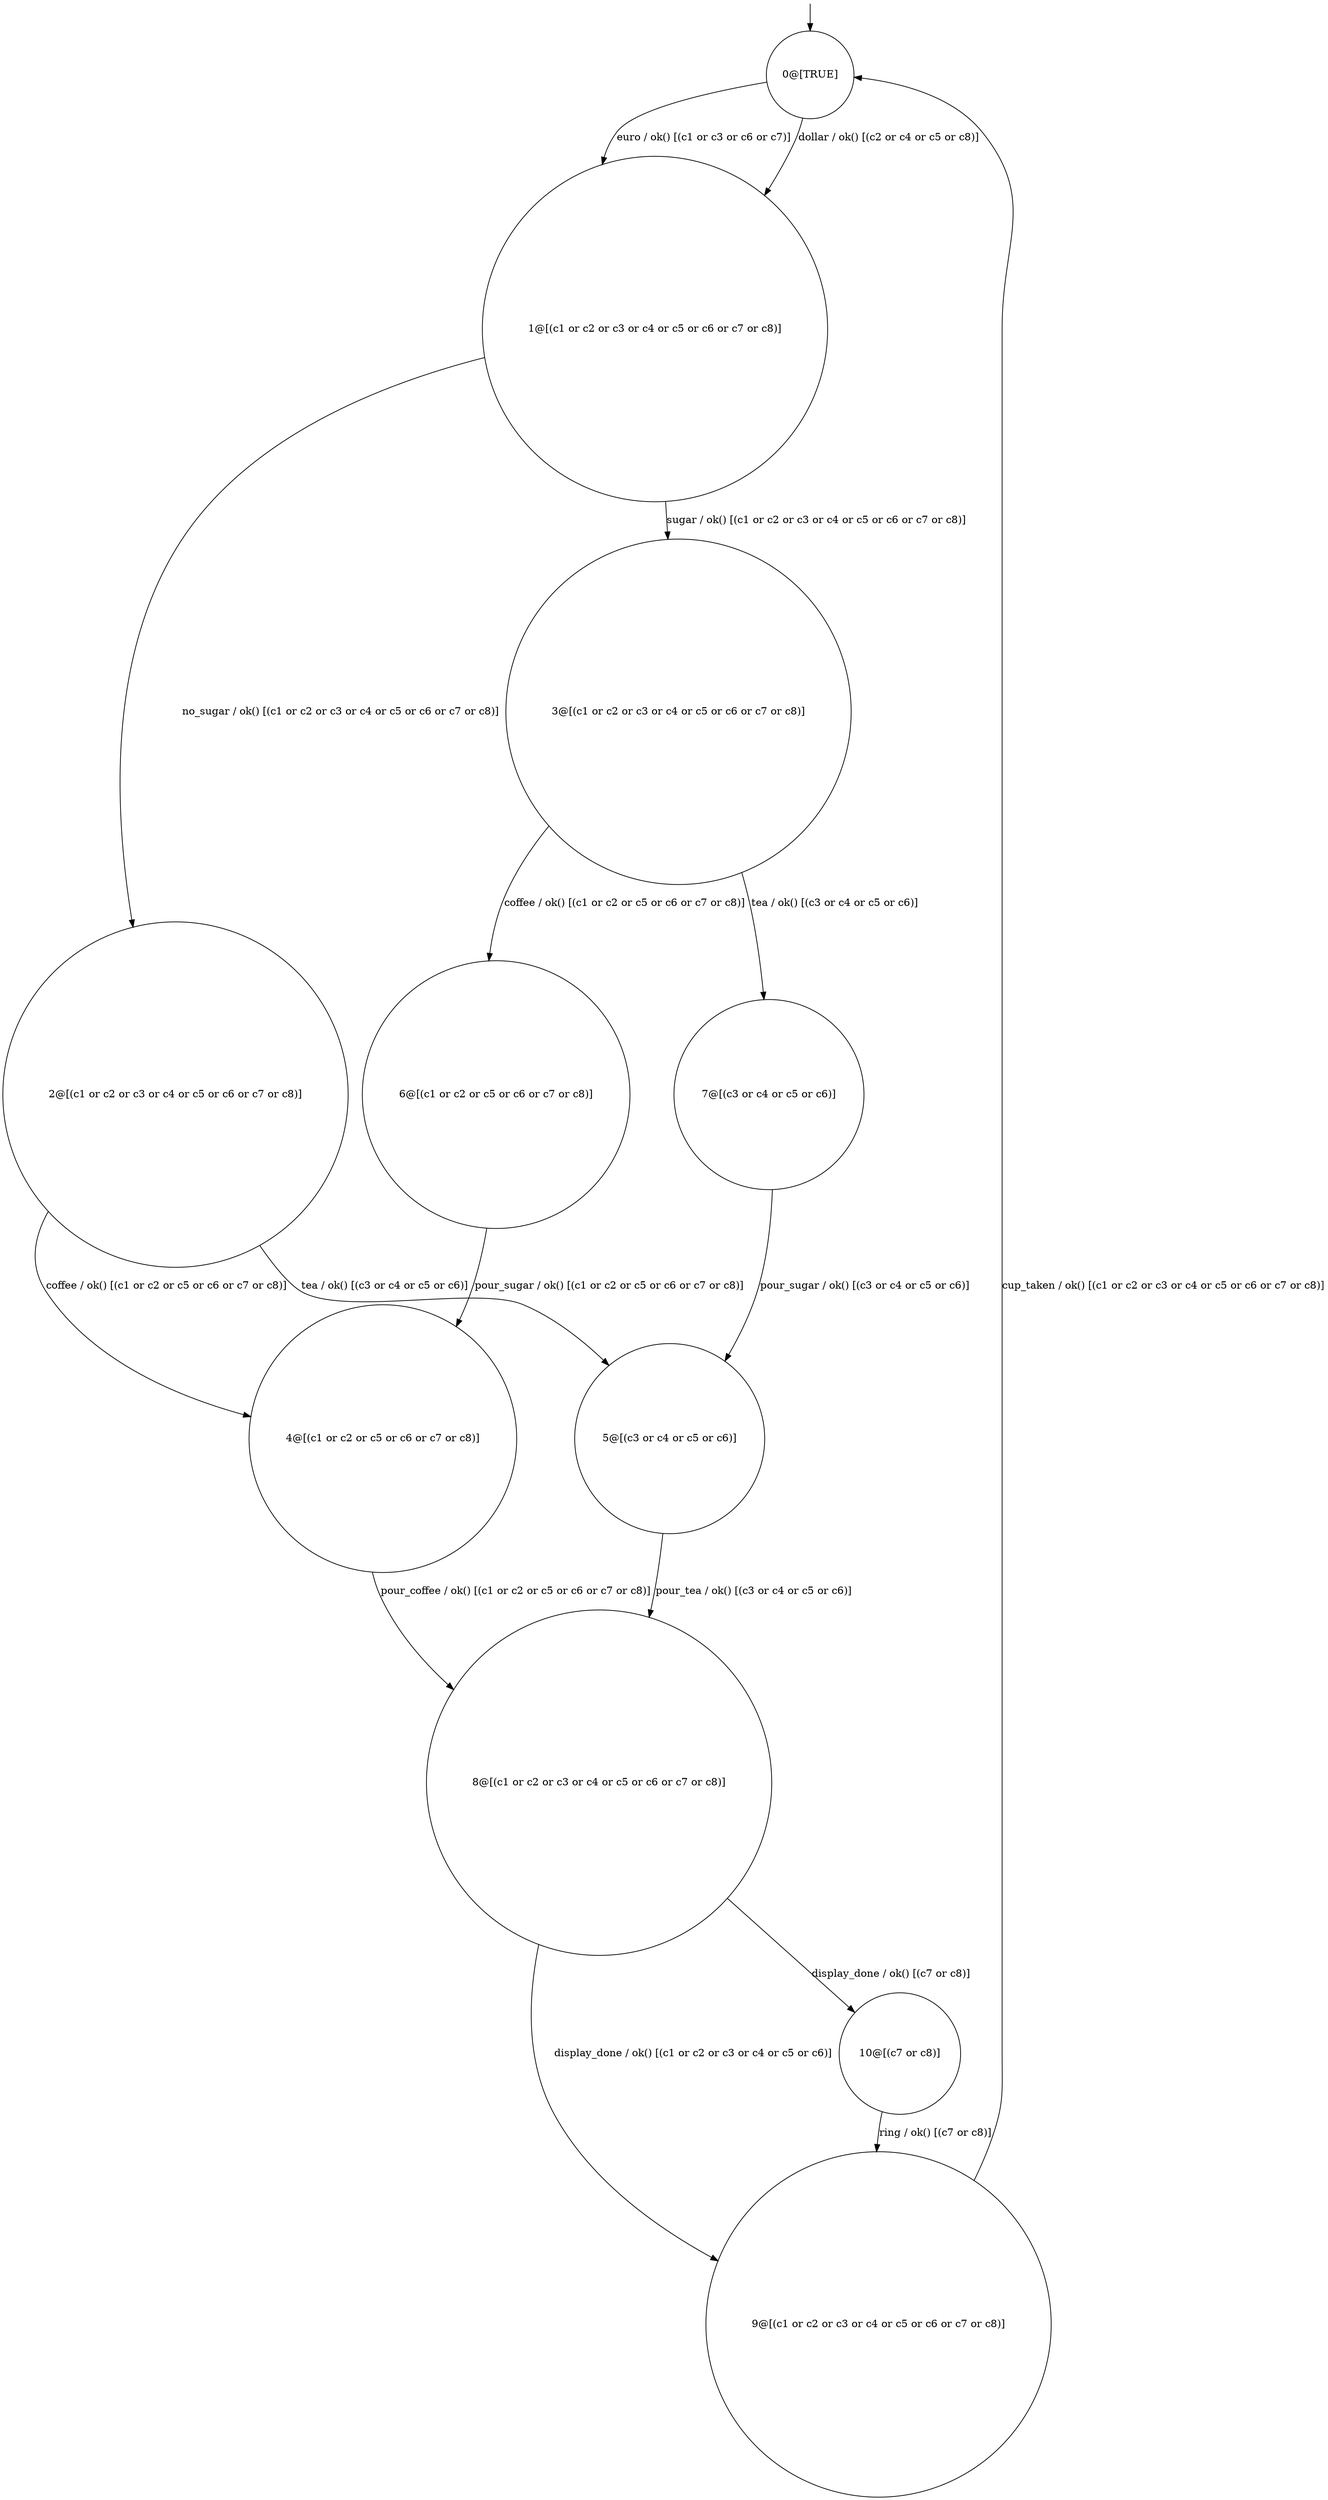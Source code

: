 digraph g {
	edge [lblstyle="above, sloped"];
	s0 [shape="circle" label="0@[TRUE]"];
	s1 [shape="circle" label="1@[(c1 or c2 or c3 or c4 or c5 or c6 or c7 or c8)]"];
	s2 [shape="circle" label="2@[(c1 or c2 or c3 or c4 or c5 or c6 or c7 or c8)]"];
	s3 [shape="circle" label="3@[(c1 or c2 or c3 or c4 or c5 or c6 or c7 or c8)]"];
	s4 [shape="circle" label="4@[(c1 or c2 or c5 or c6 or c7 or c8)]"];
	s5 [shape="circle" label="5@[(c3 or c4 or c5 or c6)]"];
	s6 [shape="circle" label="6@[(c1 or c2 or c5 or c6 or c7 or c8)]"];
	s7 [shape="circle" label="7@[(c3 or c4 or c5 or c6)]"];
	s8 [shape="circle" label="8@[(c1 or c2 or c3 or c4 or c5 or c6 or c7 or c8)]"];
	s9 [shape="circle" label="9@[(c1 or c2 or c3 or c4 or c5 or c6 or c7 or c8)]"];
	s10 [shape="circle" label="10@[(c7 or c8)]"];
	s0 -> s1 [label="dollar / ok() [(c2 or c4 or c5 or c8)]"];
	s0 -> s1 [label="euro / ok() [(c1 or c3 or c6 or c7)]"];
	s1 -> s2 [label="no_sugar / ok() [(c1 or c2 or c3 or c4 or c5 or c6 or c7 or c8)]"];
	s1 -> s3 [label="sugar / ok() [(c1 or c2 or c3 or c4 or c5 or c6 or c7 or c8)]"];
	s2 -> s4 [label="coffee / ok() [(c1 or c2 or c5 or c6 or c7 or c8)]"];
	s2 -> s5 [label="tea / ok() [(c3 or c4 or c5 or c6)]"];
	s3 -> s6 [label="coffee / ok() [(c1 or c2 or c5 or c6 or c7 or c8)]"];
	s3 -> s7 [label="tea / ok() [(c3 or c4 or c5 or c6)]"];
	s4 -> s8 [label="pour_coffee / ok() [(c1 or c2 or c5 or c6 or c7 or c8)]"];
	s5 -> s8 [label="pour_tea / ok() [(c3 or c4 or c5 or c6)]"];
	s6 -> s4 [label="pour_sugar / ok() [(c1 or c2 or c5 or c6 or c7 or c8)]"];
	s7 -> s5 [label="pour_sugar / ok() [(c3 or c4 or c5 or c6)]"];
	s8 -> s9 [label="display_done / ok() [(c1 or c2 or c3 or c4 or c5 or c6)]"];
	s8 -> s10 [label="display_done / ok() [(c7 or c8)]"];
	s9 -> s0 [label="cup_taken / ok() [(c1 or c2 or c3 or c4 or c5 or c6 or c7 or c8)]"];
	s10 -> s9 [label="ring / ok() [(c7 or c8)]"];
	__start0 [label="" shape="none" width="0" height="0"];
	__start0 -> s0;
}